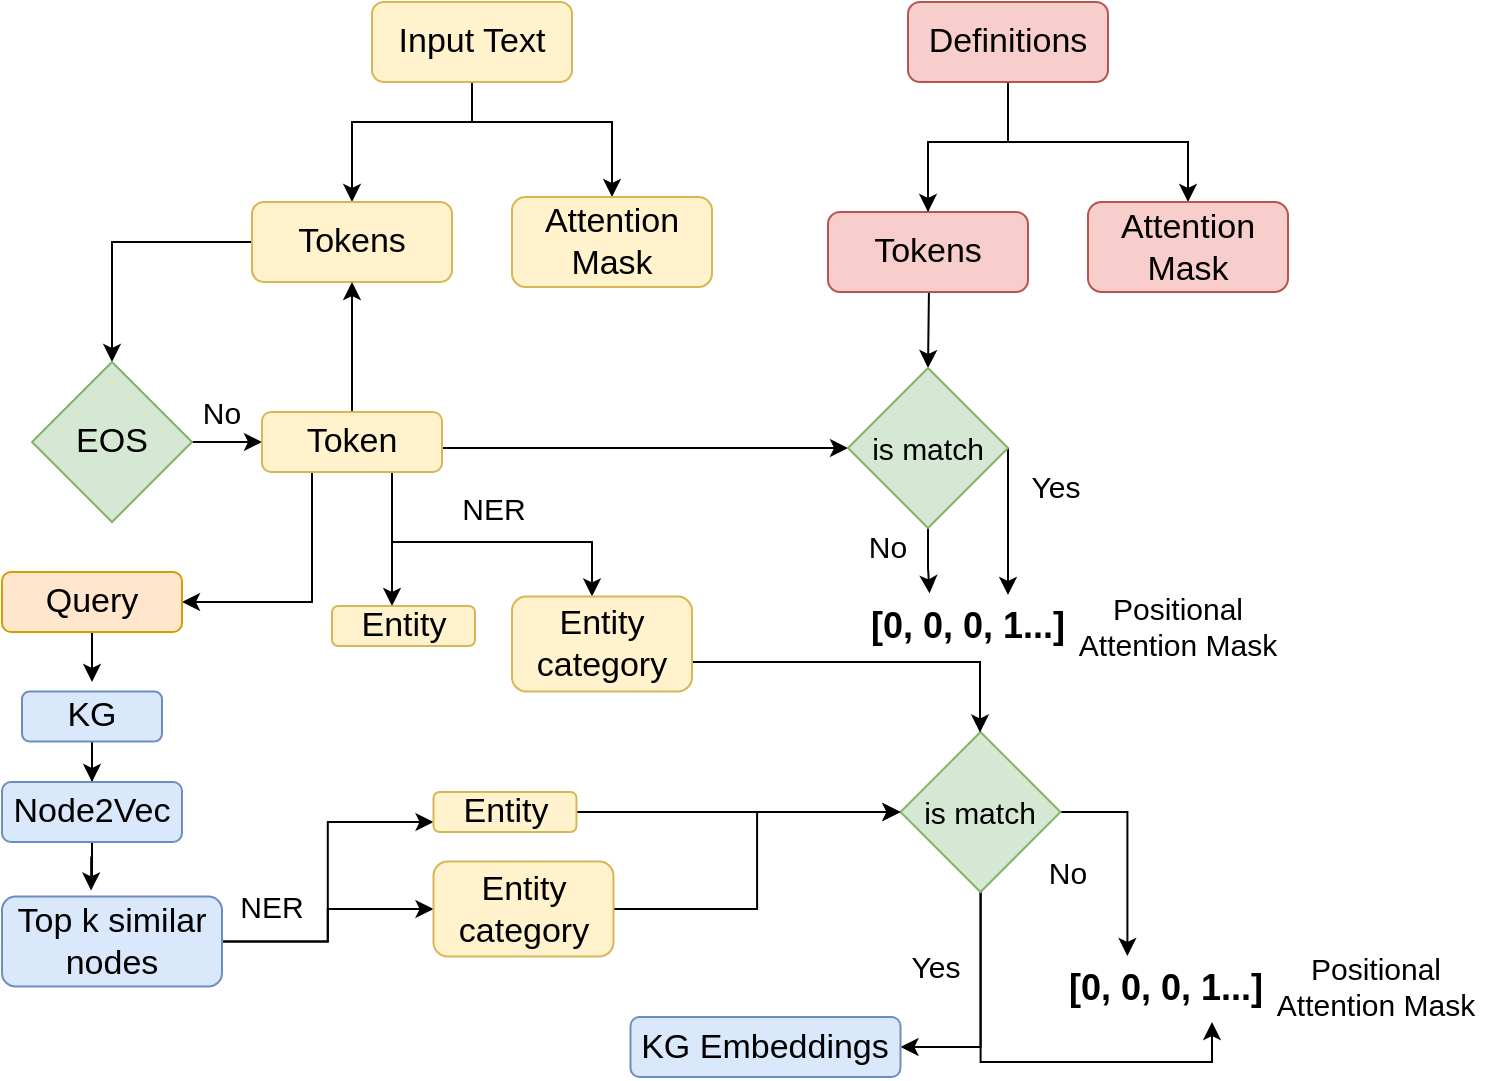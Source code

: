 <mxfile version="20.8.23" type="github">
  <diagram name="Page-1" id="1DY-l_jWhGFA4Pq2Hy0c">
    <mxGraphModel dx="1193" dy="728" grid="1" gridSize="10" guides="1" tooltips="1" connect="1" arrows="1" fold="1" page="1" pageScale="1" pageWidth="827" pageHeight="1169" math="0" shadow="0">
      <root>
        <mxCell id="0" />
        <mxCell id="1" parent="0" />
        <mxCell id="Vt5VEpJ_r8CfuD1jbJit-1" style="edgeStyle=orthogonalEdgeStyle;rounded=0;orthogonalLoop=1;jettySize=auto;html=1;exitX=0.5;exitY=1;exitDx=0;exitDy=0;entryX=0.5;entryY=0;entryDx=0;entryDy=0;" parent="1" source="Ks726MJudpRO9FRNuCwp-1" target="Ks726MJudpRO9FRNuCwp-4" edge="1">
          <mxGeometry relative="1" as="geometry">
            <Array as="points">
              <mxPoint x="270" y="100" />
              <mxPoint x="210" y="100" />
            </Array>
          </mxGeometry>
        </mxCell>
        <mxCell id="Vt5VEpJ_r8CfuD1jbJit-2" style="edgeStyle=orthogonalEdgeStyle;rounded=0;orthogonalLoop=1;jettySize=auto;html=1;entryX=0.5;entryY=0;entryDx=0;entryDy=0;" parent="1" source="Ks726MJudpRO9FRNuCwp-1" target="Ks726MJudpRO9FRNuCwp-5" edge="1">
          <mxGeometry relative="1" as="geometry">
            <Array as="points">
              <mxPoint x="270" y="100" />
              <mxPoint x="340" y="100" />
            </Array>
          </mxGeometry>
        </mxCell>
        <mxCell id="Ks726MJudpRO9FRNuCwp-1" value="&lt;font style=&quot;font-size: 17px;&quot;&gt;Input Text&lt;/font&gt;" style="rounded=1;whiteSpace=wrap;html=1;fillColor=#fff2cc;strokeColor=#d6b656;" parent="1" vertex="1">
          <mxGeometry x="220" y="40" width="100" height="40" as="geometry" />
        </mxCell>
        <mxCell id="d-GI3tMz51ZBpAcxfIdY-7" style="edgeStyle=orthogonalEdgeStyle;rounded=0;orthogonalLoop=1;jettySize=auto;html=1;entryX=0.5;entryY=0;entryDx=0;entryDy=0;" edge="1" parent="1" source="Ks726MJudpRO9FRNuCwp-2" target="d-GI3tMz51ZBpAcxfIdY-6">
          <mxGeometry relative="1" as="geometry" />
        </mxCell>
        <mxCell id="Ks726MJudpRO9FRNuCwp-2" value="&lt;font style=&quot;font-size: 17px;&quot;&gt;KG&lt;/font&gt;" style="rounded=1;whiteSpace=wrap;html=1;fillColor=#dae8fc;strokeColor=#6c8ebf;" parent="1" vertex="1">
          <mxGeometry x="45" y="384.75" width="70" height="25" as="geometry" />
        </mxCell>
        <mxCell id="Vt5VEpJ_r8CfuD1jbJit-3" style="edgeStyle=orthogonalEdgeStyle;rounded=0;orthogonalLoop=1;jettySize=auto;html=1;entryX=0.5;entryY=0;entryDx=0;entryDy=0;" parent="1" source="Ks726MJudpRO9FRNuCwp-3" target="Ks726MJudpRO9FRNuCwp-8" edge="1">
          <mxGeometry relative="1" as="geometry">
            <Array as="points">
              <mxPoint x="538" y="110" />
              <mxPoint x="498" y="110" />
            </Array>
          </mxGeometry>
        </mxCell>
        <mxCell id="Vt5VEpJ_r8CfuD1jbJit-4" style="edgeStyle=orthogonalEdgeStyle;rounded=0;orthogonalLoop=1;jettySize=auto;html=1;" parent="1" source="Ks726MJudpRO9FRNuCwp-3" target="Ks726MJudpRO9FRNuCwp-9" edge="1">
          <mxGeometry relative="1" as="geometry" />
        </mxCell>
        <mxCell id="Ks726MJudpRO9FRNuCwp-3" value="&lt;font style=&quot;font-size: 17px;&quot;&gt;Definitions&lt;/font&gt;" style="rounded=1;whiteSpace=wrap;html=1;fillColor=#f8cecc;strokeColor=#b85450;" parent="1" vertex="1">
          <mxGeometry x="488" y="40" width="100" height="40" as="geometry" />
        </mxCell>
        <mxCell id="Vt5VEpJ_r8CfuD1jbJit-13" style="edgeStyle=orthogonalEdgeStyle;rounded=0;orthogonalLoop=1;jettySize=auto;html=1;entryX=0.5;entryY=0;entryDx=0;entryDy=0;exitX=0;exitY=0.5;exitDx=0;exitDy=0;" parent="1" source="Ks726MJudpRO9FRNuCwp-4" target="Vt5VEpJ_r8CfuD1jbJit-6" edge="1">
          <mxGeometry relative="1" as="geometry">
            <mxPoint x="150" y="160" as="sourcePoint" />
            <Array as="points">
              <mxPoint x="90" y="160" />
            </Array>
          </mxGeometry>
        </mxCell>
        <mxCell id="Ks726MJudpRO9FRNuCwp-4" value="&lt;font style=&quot;font-size: 17px;&quot;&gt;Tokens&lt;/font&gt;" style="rounded=1;whiteSpace=wrap;html=1;fillColor=#fff2cc;strokeColor=#d6b656;" parent="1" vertex="1">
          <mxGeometry x="160" y="140" width="100" height="40" as="geometry" />
        </mxCell>
        <mxCell id="Ks726MJudpRO9FRNuCwp-5" value="&lt;font style=&quot;font-size: 17px;&quot;&gt;Attention Mask&lt;br&gt;&lt;/font&gt;" style="rounded=1;whiteSpace=wrap;html=1;fillColor=#fff2cc;strokeColor=#d6b656;" parent="1" vertex="1">
          <mxGeometry x="290" y="137.5" width="100" height="45" as="geometry" />
        </mxCell>
        <mxCell id="d-GI3tMz51ZBpAcxfIdY-66" style="edgeStyle=orthogonalEdgeStyle;rounded=0;orthogonalLoop=1;jettySize=auto;html=1;entryX=0.5;entryY=0;entryDx=0;entryDy=0;fontSize=17;" edge="1" parent="1" target="Vt5VEpJ_r8CfuD1jbJit-20">
          <mxGeometry relative="1" as="geometry">
            <mxPoint x="498" y="140" as="sourcePoint" />
          </mxGeometry>
        </mxCell>
        <mxCell id="Ks726MJudpRO9FRNuCwp-8" value="&lt;font style=&quot;font-size: 17px;&quot;&gt;Tokens&lt;/font&gt;" style="rounded=1;whiteSpace=wrap;html=1;fillColor=#f8cecc;strokeColor=#b85450;" parent="1" vertex="1">
          <mxGeometry x="448" y="145" width="100" height="40" as="geometry" />
        </mxCell>
        <mxCell id="Ks726MJudpRO9FRNuCwp-9" value="&lt;font style=&quot;font-size: 17px;&quot;&gt;Attention Mask&lt;br&gt;&lt;/font&gt;" style="rounded=1;whiteSpace=wrap;html=1;fillColor=#f8cecc;strokeColor=#b85450;" parent="1" vertex="1">
          <mxGeometry x="578" y="140" width="100" height="45" as="geometry" />
        </mxCell>
        <mxCell id="Vt5VEpJ_r8CfuD1jbJit-12" style="edgeStyle=orthogonalEdgeStyle;rounded=0;orthogonalLoop=1;jettySize=auto;html=1;exitX=1;exitY=0.5;exitDx=0;exitDy=0;" parent="1" source="Vt5VEpJ_r8CfuD1jbJit-6" target="Vt5VEpJ_r8CfuD1jbJit-11" edge="1">
          <mxGeometry relative="1" as="geometry" />
        </mxCell>
        <mxCell id="Vt5VEpJ_r8CfuD1jbJit-6" value="&lt;font style=&quot;font-size: 17px;&quot;&gt;EOS&lt;/font&gt;" style="rhombus;whiteSpace=wrap;html=1;fillColor=#d5e8d4;strokeColor=#82b366;" parent="1" vertex="1">
          <mxGeometry x="50" y="220" width="80" height="80" as="geometry" />
        </mxCell>
        <mxCell id="Vt5VEpJ_r8CfuD1jbJit-10" value="&lt;font style=&quot;font-size: 15px;&quot;&gt;No&lt;/font&gt;" style="text;html=1;strokeColor=none;fillColor=none;align=center;verticalAlign=middle;whiteSpace=wrap;rounded=0;" parent="1" vertex="1">
          <mxGeometry x="125" y="230" width="40" height="30" as="geometry" />
        </mxCell>
        <mxCell id="Vt5VEpJ_r8CfuD1jbJit-14" style="edgeStyle=orthogonalEdgeStyle;rounded=0;orthogonalLoop=1;jettySize=auto;html=1;entryX=0.5;entryY=1;entryDx=0;entryDy=0;fontSize=15;" parent="1" source="Vt5VEpJ_r8CfuD1jbJit-11" target="Ks726MJudpRO9FRNuCwp-4" edge="1">
          <mxGeometry relative="1" as="geometry" />
        </mxCell>
        <mxCell id="Vt5VEpJ_r8CfuD1jbJit-22" style="edgeStyle=orthogonalEdgeStyle;rounded=0;orthogonalLoop=1;jettySize=auto;html=1;fontSize=15;entryX=0;entryY=0.5;entryDx=0;entryDy=0;" parent="1" source="Vt5VEpJ_r8CfuD1jbJit-11" target="Vt5VEpJ_r8CfuD1jbJit-20" edge="1">
          <mxGeometry relative="1" as="geometry">
            <mxPoint x="440" y="313" as="targetPoint" />
            <Array as="points">
              <mxPoint x="370" y="263" />
              <mxPoint x="370" y="263" />
            </Array>
          </mxGeometry>
        </mxCell>
        <mxCell id="d-GI3tMz51ZBpAcxfIdY-8" style="edgeStyle=orthogonalEdgeStyle;rounded=0;orthogonalLoop=1;jettySize=auto;html=1;entryX=1;entryY=0.5;entryDx=0;entryDy=0;" edge="1" parent="1" source="Vt5VEpJ_r8CfuD1jbJit-11" target="d-GI3tMz51ZBpAcxfIdY-1">
          <mxGeometry relative="1" as="geometry">
            <Array as="points">
              <mxPoint x="190" y="340" />
            </Array>
          </mxGeometry>
        </mxCell>
        <mxCell id="d-GI3tMz51ZBpAcxfIdY-30" style="edgeStyle=orthogonalEdgeStyle;rounded=0;orthogonalLoop=1;jettySize=auto;html=1;fontSize=17;exitX=0.75;exitY=1;exitDx=0;exitDy=0;" edge="1" parent="1" source="Vt5VEpJ_r8CfuD1jbJit-11" target="d-GI3tMz51ZBpAcxfIdY-17">
          <mxGeometry relative="1" as="geometry">
            <mxPoint x="230" y="234.75" as="sourcePoint" />
            <Array as="points">
              <mxPoint x="230" y="275" />
              <mxPoint x="230" y="310" />
              <mxPoint x="330" y="310" />
            </Array>
          </mxGeometry>
        </mxCell>
        <mxCell id="d-GI3tMz51ZBpAcxfIdY-32" style="edgeStyle=orthogonalEdgeStyle;rounded=0;orthogonalLoop=1;jettySize=auto;html=1;fontSize=17;exitX=0.75;exitY=1;exitDx=0;exitDy=0;" edge="1" parent="1" source="Vt5VEpJ_r8CfuD1jbJit-11" target="d-GI3tMz51ZBpAcxfIdY-18">
          <mxGeometry relative="1" as="geometry">
            <mxPoint x="230" y="234.75" as="sourcePoint" />
            <Array as="points">
              <mxPoint x="230" y="275" />
            </Array>
          </mxGeometry>
        </mxCell>
        <mxCell id="Vt5VEpJ_r8CfuD1jbJit-11" value="&lt;font style=&quot;font-size: 17px;&quot;&gt;Token&lt;/font&gt;" style="rounded=1;whiteSpace=wrap;html=1;fillColor=#fff2cc;strokeColor=#d6b656;" parent="1" vertex="1">
          <mxGeometry x="165" y="245" width="90" height="30" as="geometry" />
        </mxCell>
        <mxCell id="Vt5VEpJ_r8CfuD1jbJit-30" style="edgeStyle=orthogonalEdgeStyle;rounded=0;orthogonalLoop=1;jettySize=auto;html=1;entryX=0.7;entryY=-0.017;entryDx=0;entryDy=0;entryPerimeter=0;fontSize=18;" parent="1" source="Vt5VEpJ_r8CfuD1jbJit-20" target="Vt5VEpJ_r8CfuD1jbJit-27" edge="1">
          <mxGeometry relative="1" as="geometry">
            <Array as="points">
              <mxPoint x="538" y="263" />
              <mxPoint x="538" y="263" />
            </Array>
          </mxGeometry>
        </mxCell>
        <mxCell id="Vt5VEpJ_r8CfuD1jbJit-31" style="edgeStyle=orthogonalEdgeStyle;rounded=0;orthogonalLoop=1;jettySize=auto;html=1;entryX=0.308;entryY=-0.044;entryDx=0;entryDy=0;entryPerimeter=0;fontSize=18;" parent="1" source="Vt5VEpJ_r8CfuD1jbJit-20" target="Vt5VEpJ_r8CfuD1jbJit-27" edge="1">
          <mxGeometry relative="1" as="geometry" />
        </mxCell>
        <mxCell id="Vt5VEpJ_r8CfuD1jbJit-20" value="is match" style="rhombus;whiteSpace=wrap;html=1;fontSize=15;fillColor=#d5e8d4;strokeColor=#82b366;" parent="1" vertex="1">
          <mxGeometry x="458" y="223" width="80" height="80" as="geometry" />
        </mxCell>
        <mxCell id="Vt5VEpJ_r8CfuD1jbJit-23" value="Yes" style="text;html=1;strokeColor=none;fillColor=none;align=center;verticalAlign=middle;whiteSpace=wrap;rounded=0;fontSize=15;" parent="1" vertex="1">
          <mxGeometry x="531.5" y="267" width="60" height="30" as="geometry" />
        </mxCell>
        <mxCell id="Vt5VEpJ_r8CfuD1jbJit-27" value="&lt;b&gt;&lt;font style=&quot;font-size: 18px;&quot;&gt;[0, 0, 0, 1...]&lt;/font&gt;&lt;/b&gt;" style="text;html=1;strokeColor=none;fillColor=none;align=center;verticalAlign=middle;whiteSpace=wrap;rounded=0;fontSize=15;" parent="1" vertex="1">
          <mxGeometry x="468" y="337" width="100" height="30" as="geometry" />
        </mxCell>
        <mxCell id="Vt5VEpJ_r8CfuD1jbJit-32" value="No" style="text;html=1;strokeColor=none;fillColor=none;align=center;verticalAlign=middle;whiteSpace=wrap;rounded=0;fontSize=15;" parent="1" vertex="1">
          <mxGeometry x="448" y="297" width="60" height="30" as="geometry" />
        </mxCell>
        <mxCell id="Vt5VEpJ_r8CfuD1jbJit-33" value="Positional Attention Mask" style="text;html=1;strokeColor=none;fillColor=none;align=center;verticalAlign=middle;whiteSpace=wrap;rounded=0;fontSize=15;" parent="1" vertex="1">
          <mxGeometry x="568" y="337" width="110" height="30" as="geometry" />
        </mxCell>
        <mxCell id="d-GI3tMz51ZBpAcxfIdY-5" style="edgeStyle=orthogonalEdgeStyle;rounded=0;orthogonalLoop=1;jettySize=auto;html=1;" edge="1" parent="1" source="d-GI3tMz51ZBpAcxfIdY-1">
          <mxGeometry relative="1" as="geometry">
            <mxPoint x="80" y="380" as="targetPoint" />
          </mxGeometry>
        </mxCell>
        <mxCell id="d-GI3tMz51ZBpAcxfIdY-1" value="&lt;font style=&quot;font-size: 17px;&quot;&gt;Query&lt;/font&gt;" style="rounded=1;whiteSpace=wrap;html=1;fillColor=#ffe6cc;strokeColor=#d79b00;" vertex="1" parent="1">
          <mxGeometry x="35" y="325" width="90" height="30" as="geometry" />
        </mxCell>
        <mxCell id="d-GI3tMz51ZBpAcxfIdY-34" style="edgeStyle=orthogonalEdgeStyle;rounded=0;orthogonalLoop=1;jettySize=auto;html=1;entryX=0.405;entryY=-0.067;entryDx=0;entryDy=0;entryPerimeter=0;fontSize=17;" edge="1" parent="1" source="d-GI3tMz51ZBpAcxfIdY-6" target="d-GI3tMz51ZBpAcxfIdY-9">
          <mxGeometry relative="1" as="geometry" />
        </mxCell>
        <mxCell id="d-GI3tMz51ZBpAcxfIdY-6" value="&lt;font style=&quot;font-size: 17px;&quot;&gt;Node2Vec&lt;/font&gt;" style="rounded=1;whiteSpace=wrap;html=1;fillColor=#dae8fc;strokeColor=#6c8ebf;" vertex="1" parent="1">
          <mxGeometry x="35" y="430" width="90" height="30" as="geometry" />
        </mxCell>
        <mxCell id="d-GI3tMz51ZBpAcxfIdY-61" style="edgeStyle=orthogonalEdgeStyle;rounded=0;orthogonalLoop=1;jettySize=auto;html=1;entryX=0;entryY=0.75;entryDx=0;entryDy=0;fontSize=17;" edge="1" parent="1" source="d-GI3tMz51ZBpAcxfIdY-9" target="d-GI3tMz51ZBpAcxfIdY-59">
          <mxGeometry relative="1" as="geometry" />
        </mxCell>
        <mxCell id="d-GI3tMz51ZBpAcxfIdY-62" style="edgeStyle=orthogonalEdgeStyle;rounded=0;orthogonalLoop=1;jettySize=auto;html=1;entryX=0;entryY=0.5;entryDx=0;entryDy=0;fontSize=17;" edge="1" parent="1" source="d-GI3tMz51ZBpAcxfIdY-9" target="d-GI3tMz51ZBpAcxfIdY-60">
          <mxGeometry relative="1" as="geometry" />
        </mxCell>
        <mxCell id="d-GI3tMz51ZBpAcxfIdY-9" value="&lt;span style=&quot;font-size: 17px;&quot;&gt;Top k similar nodes&lt;/span&gt;" style="rounded=1;whiteSpace=wrap;html=1;fillColor=#dae8fc;strokeColor=#6c8ebf;" vertex="1" parent="1">
          <mxGeometry x="35" y="487.25" width="110" height="45" as="geometry" />
        </mxCell>
        <mxCell id="d-GI3tMz51ZBpAcxfIdY-54" style="edgeStyle=orthogonalEdgeStyle;rounded=0;orthogonalLoop=1;jettySize=auto;html=1;entryX=0.312;entryY=-0.017;entryDx=0;entryDy=0;entryPerimeter=0;fontSize=17;" edge="1" parent="1" source="d-GI3tMz51ZBpAcxfIdY-11" target="d-GI3tMz51ZBpAcxfIdY-40">
          <mxGeometry relative="1" as="geometry">
            <Array as="points">
              <mxPoint x="598" y="445" />
            </Array>
          </mxGeometry>
        </mxCell>
        <mxCell id="d-GI3tMz51ZBpAcxfIdY-68" style="edgeStyle=orthogonalEdgeStyle;rounded=0;orthogonalLoop=1;jettySize=auto;html=1;fontSize=17;" edge="1" parent="1" source="d-GI3tMz51ZBpAcxfIdY-11">
          <mxGeometry relative="1" as="geometry">
            <mxPoint x="640" y="550" as="targetPoint" />
            <Array as="points">
              <mxPoint x="524" y="570" />
              <mxPoint x="640" y="570" />
            </Array>
          </mxGeometry>
        </mxCell>
        <mxCell id="d-GI3tMz51ZBpAcxfIdY-70" style="edgeStyle=orthogonalEdgeStyle;rounded=0;orthogonalLoop=1;jettySize=auto;html=1;entryX=1;entryY=0.5;entryDx=0;entryDy=0;fontSize=17;" edge="1" parent="1" source="d-GI3tMz51ZBpAcxfIdY-11" target="d-GI3tMz51ZBpAcxfIdY-51">
          <mxGeometry relative="1" as="geometry" />
        </mxCell>
        <mxCell id="d-GI3tMz51ZBpAcxfIdY-11" value="is match" style="rhombus;whiteSpace=wrap;html=1;fontSize=15;fillColor=#d5e8d4;strokeColor=#82b366;" vertex="1" parent="1">
          <mxGeometry x="484.25" y="405" width="80" height="80" as="geometry" />
        </mxCell>
        <mxCell id="d-GI3tMz51ZBpAcxfIdY-74" style="edgeStyle=orthogonalEdgeStyle;rounded=0;orthogonalLoop=1;jettySize=auto;html=1;fontSize=17;" edge="1" parent="1" source="d-GI3tMz51ZBpAcxfIdY-17" target="d-GI3tMz51ZBpAcxfIdY-11">
          <mxGeometry relative="1" as="geometry">
            <Array as="points">
              <mxPoint x="524" y="370" />
            </Array>
          </mxGeometry>
        </mxCell>
        <mxCell id="d-GI3tMz51ZBpAcxfIdY-17" value="&lt;font style=&quot;font-size: 17px;&quot;&gt;Entity category&lt;/font&gt;" style="rounded=1;whiteSpace=wrap;html=1;fillColor=#fff2cc;strokeColor=#d6b656;" vertex="1" parent="1">
          <mxGeometry x="290" y="337.25" width="90" height="47.5" as="geometry" />
        </mxCell>
        <mxCell id="d-GI3tMz51ZBpAcxfIdY-18" value="&lt;span style=&quot;font-size: 17px;&quot;&gt;Entity&lt;/span&gt;" style="rounded=1;whiteSpace=wrap;html=1;fillColor=#fff2cc;strokeColor=#d6b656;" vertex="1" parent="1">
          <mxGeometry x="200" y="342" width="71.5" height="20" as="geometry" />
        </mxCell>
        <mxCell id="d-GI3tMz51ZBpAcxfIdY-25" value="NER" style="text;html=1;strokeColor=none;fillColor=none;align=center;verticalAlign=middle;whiteSpace=wrap;rounded=0;fontSize=15;" vertex="1" parent="1">
          <mxGeometry x="250.75" y="277.75" width="60" height="30" as="geometry" />
        </mxCell>
        <mxCell id="d-GI3tMz51ZBpAcxfIdY-40" value="&lt;b&gt;&lt;font style=&quot;font-size: 18px;&quot;&gt;[0, 0, 0, 1...]&lt;/font&gt;&lt;/b&gt;" style="text;html=1;strokeColor=none;fillColor=none;align=center;verticalAlign=middle;whiteSpace=wrap;rounded=0;fontSize=15;" vertex="1" parent="1">
          <mxGeometry x="566.5" y="517.5" width="100" height="30" as="geometry" />
        </mxCell>
        <mxCell id="d-GI3tMz51ZBpAcxfIdY-47" value="Yes" style="text;html=1;strokeColor=none;fillColor=none;align=center;verticalAlign=middle;whiteSpace=wrap;rounded=0;fontSize=15;" vertex="1" parent="1">
          <mxGeometry x="471.5" y="507.25" width="60" height="30" as="geometry" />
        </mxCell>
        <mxCell id="d-GI3tMz51ZBpAcxfIdY-48" value="No" style="text;html=1;strokeColor=none;fillColor=none;align=center;verticalAlign=middle;whiteSpace=wrap;rounded=0;fontSize=15;" vertex="1" parent="1">
          <mxGeometry x="538" y="460" width="60" height="30" as="geometry" />
        </mxCell>
        <mxCell id="d-GI3tMz51ZBpAcxfIdY-51" value="&lt;font style=&quot;font-size: 17px;&quot;&gt;KG Embeddings&lt;/font&gt;" style="rounded=1;whiteSpace=wrap;html=1;fillColor=#dae8fc;strokeColor=#6c8ebf;" vertex="1" parent="1">
          <mxGeometry x="349.25" y="547.5" width="135" height="30" as="geometry" />
        </mxCell>
        <mxCell id="d-GI3tMz51ZBpAcxfIdY-63" style="edgeStyle=orthogonalEdgeStyle;rounded=0;orthogonalLoop=1;jettySize=auto;html=1;entryX=0;entryY=0.5;entryDx=0;entryDy=0;fontSize=17;" edge="1" parent="1" source="d-GI3tMz51ZBpAcxfIdY-59" target="d-GI3tMz51ZBpAcxfIdY-11">
          <mxGeometry relative="1" as="geometry" />
        </mxCell>
        <mxCell id="d-GI3tMz51ZBpAcxfIdY-59" value="&lt;span style=&quot;font-size: 17px;&quot;&gt;Entity&lt;/span&gt;" style="rounded=1;whiteSpace=wrap;html=1;fillColor=#fff2cc;strokeColor=#d6b656;" vertex="1" parent="1">
          <mxGeometry x="250.75" y="435" width="71.5" height="20" as="geometry" />
        </mxCell>
        <mxCell id="d-GI3tMz51ZBpAcxfIdY-72" style="edgeStyle=orthogonalEdgeStyle;rounded=0;orthogonalLoop=1;jettySize=auto;html=1;fontSize=17;entryX=0;entryY=0.5;entryDx=0;entryDy=0;" edge="1" parent="1" source="d-GI3tMz51ZBpAcxfIdY-60" target="d-GI3tMz51ZBpAcxfIdY-11">
          <mxGeometry relative="1" as="geometry">
            <mxPoint x="380" y="450" as="targetPoint" />
          </mxGeometry>
        </mxCell>
        <mxCell id="d-GI3tMz51ZBpAcxfIdY-60" value="&lt;font style=&quot;font-size: 17px;&quot;&gt;Entity category&lt;/font&gt;" style="rounded=1;whiteSpace=wrap;html=1;fillColor=#fff2cc;strokeColor=#d6b656;" vertex="1" parent="1">
          <mxGeometry x="250.75" y="469.75" width="90" height="47.5" as="geometry" />
        </mxCell>
        <mxCell id="d-GI3tMz51ZBpAcxfIdY-65" value="NER" style="text;html=1;strokeColor=none;fillColor=none;align=center;verticalAlign=middle;whiteSpace=wrap;rounded=0;fontSize=15;" vertex="1" parent="1">
          <mxGeometry x="140" y="477.25" width="60" height="30" as="geometry" />
        </mxCell>
        <mxCell id="d-GI3tMz51ZBpAcxfIdY-71" value="Positional Attention Mask" style="text;html=1;strokeColor=none;fillColor=none;align=center;verticalAlign=middle;whiteSpace=wrap;rounded=0;fontSize=15;" vertex="1" parent="1">
          <mxGeometry x="666.5" y="517.25" width="110" height="30" as="geometry" />
        </mxCell>
      </root>
    </mxGraphModel>
  </diagram>
</mxfile>
